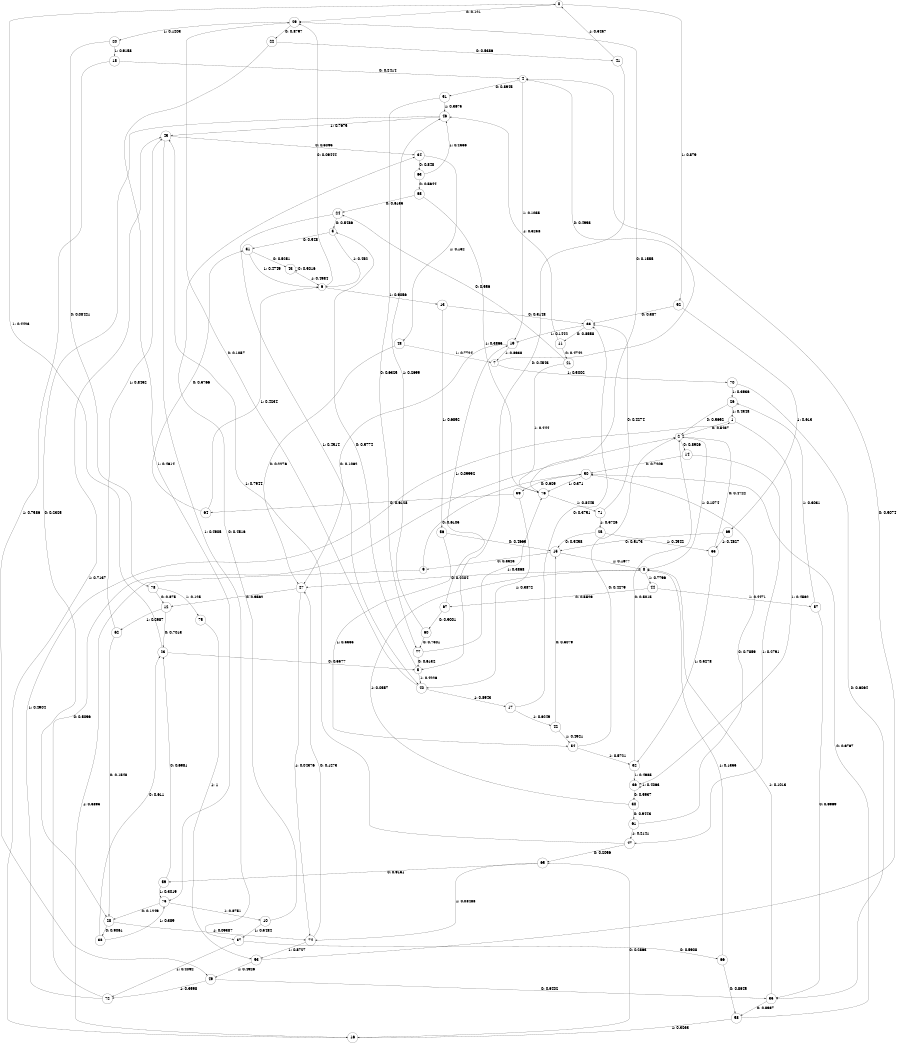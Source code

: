 digraph "ch40concat_phase3_L8" {
size = "6,8.5";
ratio = "fill";
node [shape = circle];
node [fontsize = 24];
edge [fontsize = 24];
0 -> 29 [label = "0: 0.121    "];
0 -> 52 [label = "1: 0.879    "];
1 -> 2 [label = "0: 0.5437   "];
1 -> 36 [label = "1: 0.4562   "];
2 -> 14 [label = "0: 0.8926   "];
2 -> 8 [label = "1: 0.1074   "];
3 -> 31 [label = "0: 0.548    "];
3 -> 6 [label = "1: 0.452    "];
4 -> 51 [label = "0: 0.8945   "];
4 -> 19 [label = "1: 0.1055   "];
5 -> 3 [label = "0: 0.5774   "];
5 -> 40 [label = "1: 0.4226   "];
6 -> 29 [label = "0: 0.09444  "];
6 -> 13 [label = "1: 0.9056   "];
7 -> 4 [label = "0: 0.4998   "];
7 -> 70 [label = "1: 0.5002   "];
8 -> 27 [label = "0: 0.2204   "];
8 -> 44 [label = "1: 0.7796   "];
9 -> 50 [label = "0: 0.6105   "];
9 -> 16 [label = "1: 0.3895   "];
10 -> 34 [label = "0: 0.4516   "];
10 -> 37 [label = "1: 0.5484   "];
11 -> 21 [label = "0: 0.4742   "];
11 -> 46 [label = "1: 0.5258   "];
12 -> 23 [label = "0: 0.7013   "];
12 -> 62 [label = "1: 0.2987   "];
13 -> 33 [label = "0: 0.3148   "];
13 -> 56 [label = "1: 0.6852   "];
14 -> 50 [label = "0: 0.7209   "];
14 -> 47 [label = "1: 0.2791   "];
15 -> 9 [label = "0: 0.8323   "];
15 -> 8 [label = "1: 0.1677   "];
16 -> 65 [label = "0: 0.2863   "];
16 -> 45 [label = "1: 0.7137   "];
17 -> 33 [label = "0: 0.3751   "];
17 -> 42 [label = "1: 0.6249   "];
18 -> 4 [label = "0: 0.2414   "];
18 -> 49 [label = "1: 0.7586   "];
19 -> 27 [label = "0: 0.1062   "];
19 -> 7 [label = "1: 0.8938   "];
20 -> 78 [label = "0: 0.08421  "];
20 -> 18 [label = "1: 0.9158   "];
21 -> 24 [label = "0: 0.556    "];
21 -> 76 [label = "1: 0.444    "];
22 -> 41 [label = "0: 0.5386   "];
22 -> 73 [label = "1: 0.4614   "];
23 -> 5 [label = "0: 0.5577   "];
23 -> 0 [label = "1: 0.4423   "];
24 -> 3 [label = "0: 0.5486   "];
24 -> 40 [label = "1: 0.4514   "];
25 -> 15 [label = "0: 0.5458   "];
25 -> 55 [label = "1: 0.4542   "];
26 -> 2 [label = "0: 0.5652   "];
26 -> 1 [label = "1: 0.4348   "];
27 -> 12 [label = "0: 0.9562   "];
27 -> 74 [label = "1: 0.04376  "];
28 -> 38 [label = "0: 0.9061   "];
28 -> 74 [label = "1: 0.09387  "];
29 -> 22 [label = "0: 0.8797   "];
29 -> 20 [label = "1: 0.1203   "];
30 -> 61 [label = "0: 0.9443   "];
30 -> 8 [label = "1: 0.0557   "];
31 -> 43 [label = "0: 0.5251   "];
31 -> 6 [label = "1: 0.4749   "];
32 -> 2 [label = "0: 0.5015   "];
32 -> 36 [label = "1: 0.4985   "];
33 -> 11 [label = "0: 0.8558   "];
33 -> 19 [label = "1: 0.1442   "];
34 -> 63 [label = "0: 0.848    "];
34 -> 48 [label = "1: 0.152    "];
35 -> 58 [label = "0: 0.8987   "];
35 -> 8 [label = "1: 0.1013   "];
36 -> 30 [label = "0: 0.5937   "];
36 -> 36 [label = "1: 0.4063   "];
37 -> 66 [label = "0: 0.5908   "];
37 -> 72 [label = "1: 0.4092   "];
38 -> 23 [label = "0: 0.611    "];
38 -> 73 [label = "1: 0.389    "];
39 -> 64 [label = "0: 0.6128   "];
39 -> 40 [label = "1: 0.3872   "];
40 -> 29 [label = "0: 0.1057   "];
40 -> 17 [label = "1: 0.8943   "];
41 -> 5 [label = "0: 0.4543   "];
41 -> 0 [label = "1: 0.5457   "];
42 -> 15 [label = "0: 0.5079   "];
42 -> 54 [label = "1: 0.4921   "];
43 -> 43 [label = "0: 0.5016   "];
43 -> 6 [label = "1: 0.4984   "];
44 -> 67 [label = "0: 0.5529   "];
44 -> 57 [label = "1: 0.4471   "];
45 -> 34 [label = "0: 0.5095   "];
45 -> 37 [label = "1: 0.4905   "];
46 -> 28 [label = "0: 0.2325   "];
46 -> 45 [label = "1: 0.7675   "];
47 -> 65 [label = "0: 0.2056   "];
47 -> 45 [label = "1: 0.7944   "];
48 -> 27 [label = "0: 0.2276   "];
48 -> 7 [label = "1: 0.7724   "];
49 -> 35 [label = "0: 0.6402   "];
49 -> 72 [label = "1: 0.3598   "];
50 -> 39 [label = "0: 0.629    "];
50 -> 76 [label = "1: 0.371    "];
51 -> 77 [label = "0: 0.6325   "];
51 -> 46 [label = "1: 0.3675   "];
52 -> 33 [label = "0: 0.387    "];
52 -> 69 [label = "1: 0.613    "];
53 -> 4 [label = "0: 0.5074   "];
53 -> 49 [label = "1: 0.4926   "];
54 -> 2 [label = "0: 0.4279   "];
54 -> 32 [label = "1: 0.5721   "];
55 -> 2 [label = "0: 0.4722   "];
55 -> 32 [label = "1: 0.5278   "];
56 -> 15 [label = "0: 0.4665   "];
56 -> 54 [label = "1: 0.5335   "];
57 -> 35 [label = "0: 0.6969   "];
57 -> 26 [label = "1: 0.3031   "];
58 -> 50 [label = "0: 0.6767   "];
58 -> 16 [label = "1: 0.3233   "];
59 -> 23 [label = "0: 0.6981   "];
59 -> 73 [label = "1: 0.3019   "];
60 -> 77 [label = "0: 0.7301   "];
60 -> 46 [label = "1: 0.2699   "];
61 -> 50 [label = "0: 0.7859   "];
61 -> 47 [label = "1: 0.2141   "];
62 -> 28 [label = "0: 0.1548   "];
62 -> 45 [label = "1: 0.8452   "];
63 -> 68 [label = "0: 0.5644   "];
63 -> 46 [label = "1: 0.4356   "];
64 -> 31 [label = "0: 0.5766   "];
64 -> 6 [label = "1: 0.4234   "];
65 -> 59 [label = "0: 0.9151   "];
65 -> 74 [label = "1: 0.08488  "];
66 -> 58 [label = "0: 0.8645   "];
66 -> 8 [label = "1: 0.1355   "];
67 -> 60 [label = "0: 0.9001   "];
67 -> 19 [label = "1: 0.09992  "];
68 -> 24 [label = "0: 0.6135   "];
68 -> 76 [label = "1: 0.3865   "];
69 -> 15 [label = "0: 0.5173   "];
69 -> 55 [label = "1: 0.4827   "];
70 -> 35 [label = "0: 0.6064   "];
70 -> 26 [label = "1: 0.3936   "];
71 -> 33 [label = "0: 0.4274   "];
71 -> 25 [label = "1: 0.5726   "];
72 -> 2 [label = "0: 0.5096   "];
72 -> 1 [label = "1: 0.4904   "];
73 -> 28 [label = "0: 0.1249   "];
73 -> 10 [label = "1: 0.8751   "];
74 -> 27 [label = "0: 0.1273   "];
74 -> 53 [label = "1: 0.8727   "];
75 -> 53 [label = "1: 1        "];
76 -> 29 [label = "0: 0.1555   "];
76 -> 71 [label = "1: 0.8445   "];
77 -> 5 [label = "0: 0.6132   "];
77 -> 76 [label = "1: 0.3868   "];
78 -> 12 [label = "0: 0.875    "];
78 -> 75 [label = "1: 0.125    "];
}